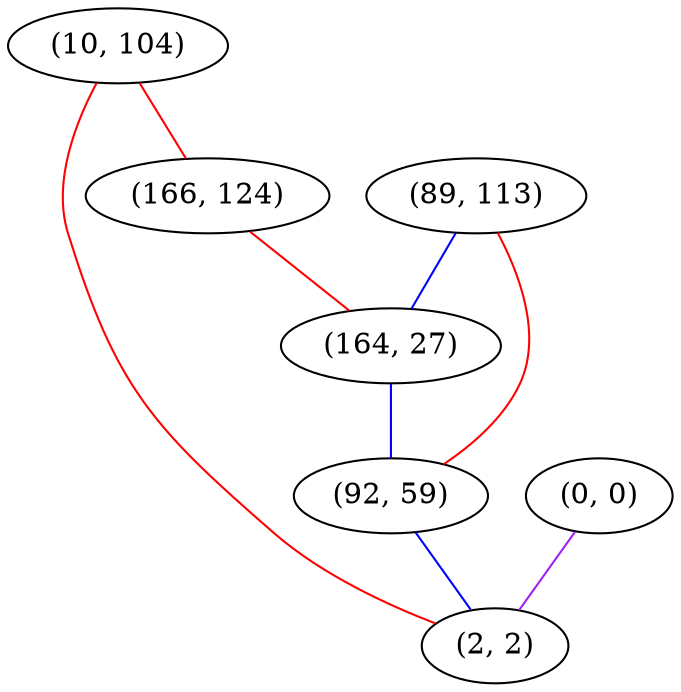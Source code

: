 graph "" {
"(10, 104)";
"(0, 0)";
"(89, 113)";
"(166, 124)";
"(164, 27)";
"(92, 59)";
"(2, 2)";
"(10, 104)" -- "(166, 124)"  [color=red, key=0, weight=1];
"(10, 104)" -- "(2, 2)"  [color=red, key=0, weight=1];
"(0, 0)" -- "(2, 2)"  [color=purple, key=0, weight=4];
"(89, 113)" -- "(164, 27)"  [color=blue, key=0, weight=3];
"(89, 113)" -- "(92, 59)"  [color=red, key=0, weight=1];
"(166, 124)" -- "(164, 27)"  [color=red, key=0, weight=1];
"(164, 27)" -- "(92, 59)"  [color=blue, key=0, weight=3];
"(92, 59)" -- "(2, 2)"  [color=blue, key=0, weight=3];
}
